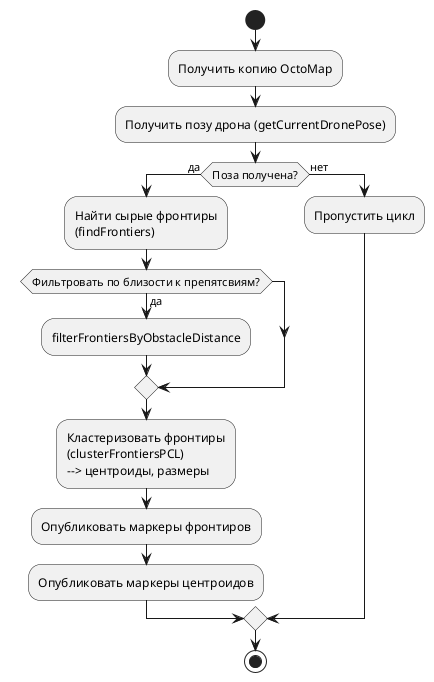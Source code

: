 @startuml 
start
  :Получить копию OctoMap;
  :Получить позу дрона (getCurrentDronePose);
  if (Поза получена?) then (да)
    :Найти сырые фронтиры\n(findFrontiers);
    if (Фильтровать по близости к препятсвиям?) then (да)
      :filterFrontiersByObstacleDistance;
    endif
    :Кластеризовать фронтиры\n(clusterFrontiersPCL)\n--> центроиды, размеры;
    :Опубликовать маркеры фронтиров;
    :Опубликовать маркеры центроидов;
  else (нет)
    :Пропустить цикл;
  endif
stop

@enduml